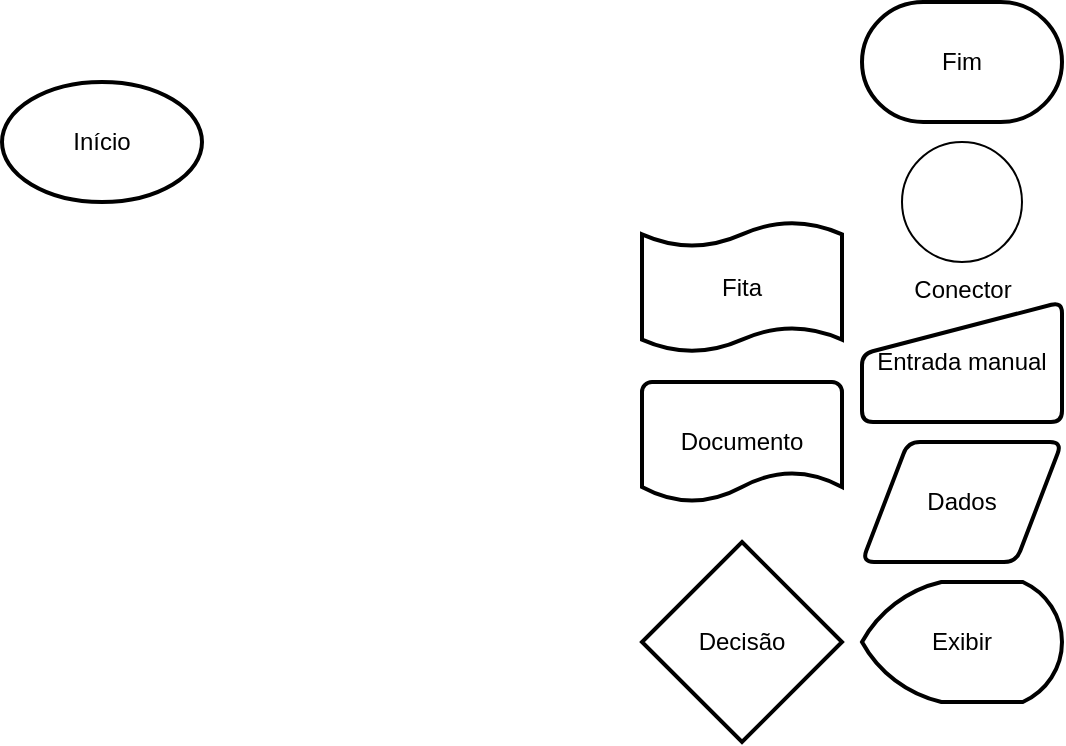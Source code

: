 <mxfile version="21.6.1" type="github">
  <diagram name="Página-1" id="T3vyX-Sec2HJervNPnau">
    <mxGraphModel dx="739" dy="430" grid="1" gridSize="10" guides="1" tooltips="1" connect="1" arrows="1" fold="1" page="1" pageScale="1" pageWidth="827" pageHeight="1169" math="0" shadow="0">
      <root>
        <mxCell id="0" />
        <mxCell id="1" parent="0" />
        <mxCell id="Yiz2X0rGH1z4_K84l_m3-1" value="Início" style="strokeWidth=2;html=1;shape=mxgraph.flowchart.start_1;whiteSpace=wrap;" vertex="1" parent="1">
          <mxGeometry x="210" y="150" width="100" height="60" as="geometry" />
        </mxCell>
        <mxCell id="Yiz2X0rGH1z4_K84l_m3-3" value="Fim" style="strokeWidth=2;html=1;shape=mxgraph.flowchart.terminator;whiteSpace=wrap;" vertex="1" parent="1">
          <mxGeometry x="640" y="110" width="100" height="60" as="geometry" />
        </mxCell>
        <mxCell id="Yiz2X0rGH1z4_K84l_m3-4" value="Documento" style="strokeWidth=2;html=1;shape=mxgraph.flowchart.document2;whiteSpace=wrap;size=0.25;" vertex="1" parent="1">
          <mxGeometry x="530" y="300" width="100" height="60" as="geometry" />
        </mxCell>
        <mxCell id="Yiz2X0rGH1z4_K84l_m3-5" value="Exibir" style="strokeWidth=2;html=1;shape=mxgraph.flowchart.display;whiteSpace=wrap;" vertex="1" parent="1">
          <mxGeometry x="640" y="400" width="100" height="60" as="geometry" />
        </mxCell>
        <mxCell id="Yiz2X0rGH1z4_K84l_m3-6" value="Fita" style="shape=tape;whiteSpace=wrap;html=1;strokeWidth=2;size=0.19" vertex="1" parent="1">
          <mxGeometry x="530" y="220" width="100" height="65" as="geometry" />
        </mxCell>
        <mxCell id="Yiz2X0rGH1z4_K84l_m3-7" value="Entrada manual" style="html=1;strokeWidth=2;shape=manualInput;whiteSpace=wrap;rounded=1;size=26;arcSize=11;" vertex="1" parent="1">
          <mxGeometry x="640" y="260" width="100" height="60" as="geometry" />
        </mxCell>
        <mxCell id="Yiz2X0rGH1z4_K84l_m3-8" value="Decisão" style="strokeWidth=2;html=1;shape=mxgraph.flowchart.decision;whiteSpace=wrap;" vertex="1" parent="1">
          <mxGeometry x="530" y="380" width="100" height="100" as="geometry" />
        </mxCell>
        <mxCell id="Yiz2X0rGH1z4_K84l_m3-9" value="Dados" style="shape=parallelogram;html=1;strokeWidth=2;perimeter=parallelogramPerimeter;whiteSpace=wrap;rounded=1;arcSize=12;size=0.23;" vertex="1" parent="1">
          <mxGeometry x="640" y="330" width="100" height="60" as="geometry" />
        </mxCell>
        <mxCell id="Yiz2X0rGH1z4_K84l_m3-11" value="Conector" style="verticalLabelPosition=bottom;verticalAlign=top;html=1;shape=mxgraph.flowchart.on-page_reference;" vertex="1" parent="1">
          <mxGeometry x="660" y="180" width="60" height="60" as="geometry" />
        </mxCell>
      </root>
    </mxGraphModel>
  </diagram>
</mxfile>
